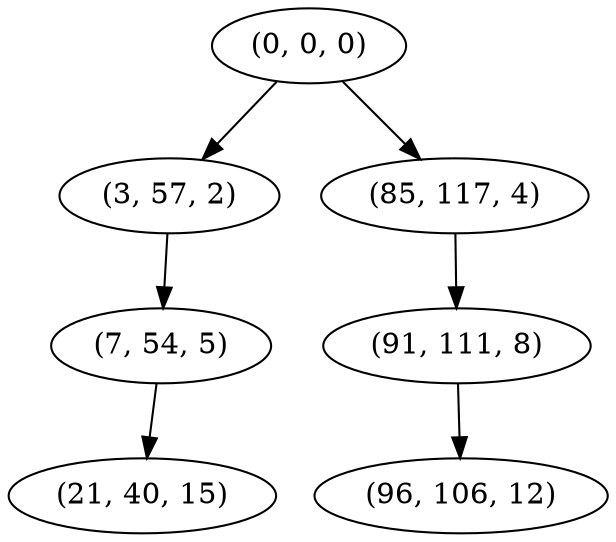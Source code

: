 digraph tree {
    "(0, 0, 0)";
    "(3, 57, 2)";
    "(7, 54, 5)";
    "(21, 40, 15)";
    "(85, 117, 4)";
    "(91, 111, 8)";
    "(96, 106, 12)";
    "(0, 0, 0)" -> "(3, 57, 2)";
    "(0, 0, 0)" -> "(85, 117, 4)";
    "(3, 57, 2)" -> "(7, 54, 5)";
    "(7, 54, 5)" -> "(21, 40, 15)";
    "(85, 117, 4)" -> "(91, 111, 8)";
    "(91, 111, 8)" -> "(96, 106, 12)";
}
